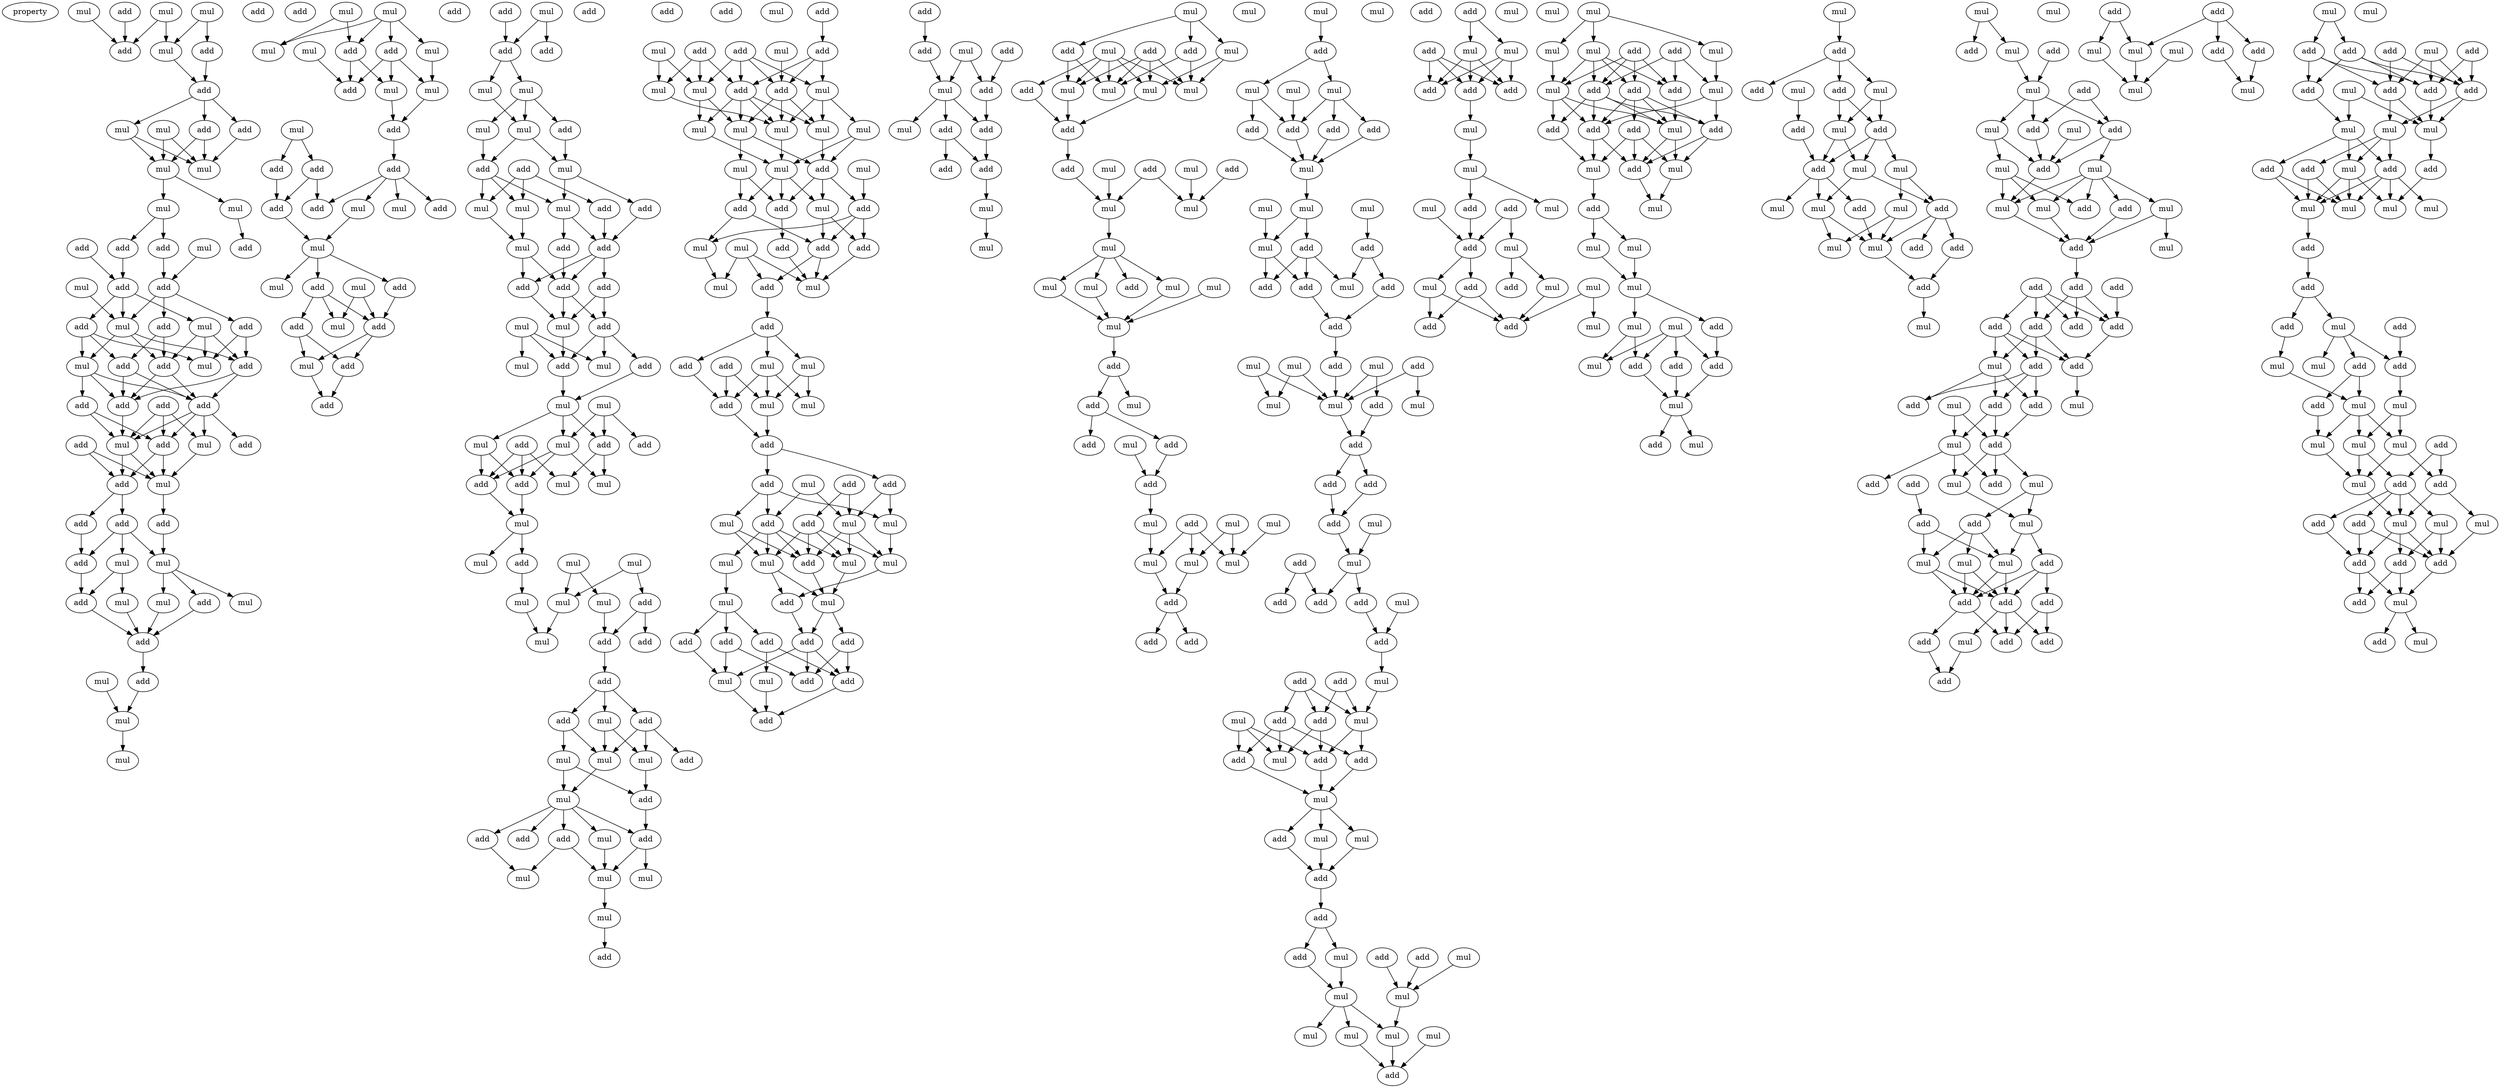 digraph {
    node [fontcolor=black]
    property [mul=2,lf=1.6]
    0 [ label = mul ];
    1 [ label = mul ];
    2 [ label = mul ];
    3 [ label = add ];
    4 [ label = add ];
    5 [ label = mul ];
    6 [ label = add ];
    7 [ label = add ];
    8 [ label = add ];
    9 [ label = add ];
    10 [ label = mul ];
    11 [ label = mul ];
    12 [ label = add ];
    13 [ label = add ];
    14 [ label = mul ];
    15 [ label = mul ];
    16 [ label = mul ];
    17 [ label = mul ];
    18 [ label = mul ];
    19 [ label = add ];
    20 [ label = add ];
    21 [ label = add ];
    22 [ label = add ];
    23 [ label = mul ];
    24 [ label = add ];
    25 [ label = add ];
    26 [ label = mul ];
    27 [ label = add ];
    28 [ label = add ];
    29 [ label = add ];
    30 [ label = mul ];
    31 [ label = mul ];
    32 [ label = add ];
    33 [ label = add ];
    34 [ label = add ];
    35 [ label = mul ];
    36 [ label = add ];
    37 [ label = add ];
    38 [ label = add ];
    39 [ label = add ];
    40 [ label = add ];
    41 [ label = mul ];
    42 [ label = add ];
    43 [ label = add ];
    44 [ label = mul ];
    45 [ label = add ];
    46 [ label = mul ];
    47 [ label = add ];
    48 [ label = add ];
    49 [ label = add ];
    50 [ label = mul ];
    51 [ label = mul ];
    52 [ label = add ];
    53 [ label = mul ];
    54 [ label = mul ];
    55 [ label = add ];
    56 [ label = mul ];
    57 [ label = add ];
    58 [ label = add ];
    59 [ label = mul ];
    60 [ label = add ];
    61 [ label = mul ];
    62 [ label = mul ];
    63 [ label = mul ];
    64 [ label = mul ];
    65 [ label = mul ];
    66 [ label = add ];
    67 [ label = add ];
    68 [ label = mul ];
    69 [ label = mul ];
    70 [ label = mul ];
    71 [ label = mul ];
    72 [ label = add ];
    73 [ label = add ];
    74 [ label = mul ];
    75 [ label = add ];
    76 [ label = add ];
    77 [ label = add ];
    78 [ label = add ];
    79 [ label = add ];
    80 [ label = mul ];
    81 [ label = mul ];
    82 [ label = add ];
    83 [ label = mul ];
    84 [ label = mul ];
    85 [ label = mul ];
    86 [ label = add ];
    87 [ label = add ];
    88 [ label = add ];
    89 [ label = mul ];
    90 [ label = add ];
    91 [ label = add ];
    92 [ label = mul ];
    93 [ label = add ];
    94 [ label = add ];
    95 [ label = add ];
    96 [ label = mul ];
    97 [ label = add ];
    98 [ label = add ];
    99 [ label = add ];
    100 [ label = mul ];
    101 [ label = mul ];
    102 [ label = add ];
    103 [ label = mul ];
    104 [ label = add ];
    105 [ label = mul ];
    106 [ label = mul ];
    107 [ label = add ];
    108 [ label = add ];
    109 [ label = add ];
    110 [ label = mul ];
    111 [ label = add ];
    112 [ label = mul ];
    113 [ label = mul ];
    114 [ label = add ];
    115 [ label = mul ];
    116 [ label = add ];
    117 [ label = add ];
    118 [ label = add ];
    119 [ label = add ];
    120 [ label = add ];
    121 [ label = mul ];
    122 [ label = mul ];
    123 [ label = mul ];
    124 [ label = mul ];
    125 [ label = add ];
    126 [ label = add ];
    127 [ label = mul ];
    128 [ label = mul ];
    129 [ label = add ];
    130 [ label = add ];
    131 [ label = add ];
    132 [ label = mul ];
    133 [ label = mul ];
    134 [ label = mul ];
    135 [ label = mul ];
    136 [ label = add ];
    137 [ label = add ];
    138 [ label = mul ];
    139 [ label = mul ];
    140 [ label = mul ];
    141 [ label = add ];
    142 [ label = mul ];
    143 [ label = mul ];
    144 [ label = mul ];
    145 [ label = mul ];
    146 [ label = add ];
    147 [ label = mul ];
    148 [ label = add ];
    149 [ label = add ];
    150 [ label = add ];
    151 [ label = add ];
    152 [ label = add ];
    153 [ label = mul ];
    154 [ label = mul ];
    155 [ label = add ];
    156 [ label = mul ];
    157 [ label = mul ];
    158 [ label = mul ];
    159 [ label = add ];
    160 [ label = add ];
    161 [ label = mul ];
    162 [ label = add ];
    163 [ label = add ];
    164 [ label = add ];
    165 [ label = mul ];
    166 [ label = mul ];
    167 [ label = mul ];
    168 [ label = mul ];
    169 [ label = add ];
    170 [ label = add ];
    171 [ label = mul ];
    172 [ label = add ];
    173 [ label = mul ];
    174 [ label = add ];
    175 [ label = add ];
    176 [ label = add ];
    177 [ label = mul ];
    178 [ label = add ];
    179 [ label = add ];
    180 [ label = mul ];
    181 [ label = mul ];
    182 [ label = mul ];
    183 [ label = mul ];
    184 [ label = mul ];
    185 [ label = mul ];
    186 [ label = mul ];
    187 [ label = mul ];
    188 [ label = mul ];
    189 [ label = add ];
    190 [ label = mul ];
    191 [ label = mul ];
    192 [ label = add ];
    193 [ label = mul ];
    194 [ label = add ];
    195 [ label = add ];
    196 [ label = mul ];
    197 [ label = add ];
    198 [ label = add ];
    199 [ label = add ];
    200 [ label = mul ];
    201 [ label = add ];
    202 [ label = mul ];
    203 [ label = mul ];
    204 [ label = add ];
    205 [ label = mul ];
    206 [ label = mul ];
    207 [ label = add ];
    208 [ label = add ];
    209 [ label = add ];
    210 [ label = mul ];
    211 [ label = mul ];
    212 [ label = add ];
    213 [ label = mul ];
    214 [ label = add ];
    215 [ label = add ];
    216 [ label = add ];
    217 [ label = mul ];
    218 [ label = mul ];
    219 [ label = mul ];
    220 [ label = add ];
    221 [ label = add ];
    222 [ label = mul ];
    223 [ label = add ];
    224 [ label = mul ];
    225 [ label = mul ];
    226 [ label = mul ];
    227 [ label = mul ];
    228 [ label = add ];
    229 [ label = mul ];
    230 [ label = add ];
    231 [ label = add ];
    232 [ label = add ];
    233 [ label = add ];
    234 [ label = add ];
    235 [ label = mul ];
    236 [ label = add ];
    237 [ label = mul ];
    238 [ label = add ];
    239 [ label = add ];
    240 [ label = add ];
    241 [ label = mul ];
    242 [ label = add ];
    243 [ label = add ];
    244 [ label = mul ];
    245 [ label = add ];
    246 [ label = add ];
    247 [ label = mul ];
    248 [ label = add ];
    249 [ label = add ];
    250 [ label = add ];
    251 [ label = mul ];
    252 [ label = mul ];
    253 [ label = mul ];
    254 [ label = mul ];
    255 [ label = add ];
    256 [ label = add ];
    257 [ label = mul ];
    258 [ label = add ];
    259 [ label = mul ];
    260 [ label = mul ];
    261 [ label = mul ];
    262 [ label = mul ];
    263 [ label = add ];
    264 [ label = add ];
    265 [ label = add ];
    266 [ label = mul ];
    267 [ label = add ];
    268 [ label = add ];
    269 [ label = mul ];
    270 [ label = mul ];
    271 [ label = mul ];
    272 [ label = mul ];
    273 [ label = add ];
    274 [ label = mul ];
    275 [ label = mul ];
    276 [ label = mul ];
    277 [ label = mul ];
    278 [ label = mul ];
    279 [ label = add ];
    280 [ label = add ];
    281 [ label = mul ];
    282 [ label = mul ];
    283 [ label = add ];
    284 [ label = mul ];
    285 [ label = add ];
    286 [ label = add ];
    287 [ label = mul ];
    288 [ label = mul ];
    289 [ label = add ];
    290 [ label = mul ];
    291 [ label = mul ];
    292 [ label = mul ];
    293 [ label = mul ];
    294 [ label = add ];
    295 [ label = add ];
    296 [ label = add ];
    297 [ label = mul ];
    298 [ label = add ];
    299 [ label = mul ];
    300 [ label = mul ];
    301 [ label = mul ];
    302 [ label = add ];
    303 [ label = add ];
    304 [ label = add ];
    305 [ label = add ];
    306 [ label = mul ];
    307 [ label = mul ];
    308 [ label = mul ];
    309 [ label = mul ];
    310 [ label = mul ];
    311 [ label = add ];
    312 [ label = mul ];
    313 [ label = add ];
    314 [ label = add ];
    315 [ label = add ];
    316 [ label = mul ];
    317 [ label = add ];
    318 [ label = add ];
    319 [ label = mul ];
    320 [ label = add ];
    321 [ label = add ];
    322 [ label = mul ];
    323 [ label = mul ];
    324 [ label = mul ];
    325 [ label = mul ];
    326 [ label = mul ];
    327 [ label = add ];
    328 [ label = add ];
    329 [ label = add ];
    330 [ label = add ];
    331 [ label = add ];
    332 [ label = mul ];
    333 [ label = mul ];
    334 [ label = add ];
    335 [ label = add ];
    336 [ label = add ];
    337 [ label = add ];
    338 [ label = mul ];
    339 [ label = add ];
    340 [ label = add ];
    341 [ label = mul ];
    342 [ label = add ];
    343 [ label = mul ];
    344 [ label = add ];
    345 [ label = mul ];
    346 [ label = add ];
    347 [ label = add ];
    348 [ label = add ];
    349 [ label = mul ];
    350 [ label = add ];
    351 [ label = mul ];
    352 [ label = add ];
    353 [ label = add ];
    354 [ label = mul ];
    355 [ label = mul ];
    356 [ label = add ];
    357 [ label = add ];
    358 [ label = mul ];
    359 [ label = add ];
    360 [ label = mul ];
    361 [ label = add ];
    362 [ label = add ];
    363 [ label = mul ];
    364 [ label = mul ];
    365 [ label = mul ];
    366 [ label = mul ];
    367 [ label = mul ];
    368 [ label = mul ];
    369 [ label = add ];
    370 [ label = add ];
    371 [ label = add ];
    372 [ label = mul ];
    373 [ label = mul ];
    374 [ label = add ];
    375 [ label = add ];
    376 [ label = mul ];
    377 [ label = add ];
    378 [ label = mul ];
    379 [ label = mul ];
    380 [ label = mul ];
    381 [ label = add ];
    382 [ label = mul ];
    383 [ label = mul ];
    384 [ label = add ];
    385 [ label = add ];
    386 [ label = mul ];
    387 [ label = mul ];
    388 [ label = add ];
    389 [ label = mul ];
    390 [ label = mul ];
    391 [ label = add ];
    392 [ label = add ];
    393 [ label = mul ];
    394 [ label = add ];
    395 [ label = mul ];
    396 [ label = mul ];
    397 [ label = mul ];
    398 [ label = add ];
    399 [ label = add ];
    400 [ label = mul ];
    401 [ label = mul ];
    402 [ label = mul ];
    403 [ label = add ];
    404 [ label = add ];
    405 [ label = add ];
    406 [ label = add ];
    407 [ label = add ];
    408 [ label = add ];
    409 [ label = add ];
    410 [ label = mul ];
    411 [ label = add ];
    412 [ label = mul ];
    413 [ label = mul ];
    414 [ label = mul ];
    415 [ label = add ];
    416 [ label = mul ];
    417 [ label = mul ];
    418 [ label = mul ];
    419 [ label = mul ];
    420 [ label = mul ];
    421 [ label = add ];
    422 [ label = mul ];
    423 [ label = add ];
    424 [ label = add ];
    425 [ label = add ];
    426 [ label = mul ];
    427 [ label = add ];
    428 [ label = mul ];
    429 [ label = mul ];
    430 [ label = add ];
    431 [ label = add ];
    432 [ label = mul ];
    433 [ label = mul ];
    434 [ label = add ];
    435 [ label = mul ];
    436 [ label = add ];
    437 [ label = add ];
    438 [ label = mul ];
    439 [ label = mul ];
    440 [ label = add ];
    441 [ label = mul ];
    442 [ label = add ];
    443 [ label = add ];
    444 [ label = mul ];
    445 [ label = mul ];
    446 [ label = add ];
    447 [ label = add ];
    448 [ label = mul ];
    449 [ label = mul ];
    450 [ label = add ];
    451 [ label = mul ];
    452 [ label = mul ];
    453 [ label = mul ];
    454 [ label = add ];
    455 [ label = add ];
    456 [ label = add ];
    457 [ label = mul ];
    458 [ label = mul ];
    459 [ label = add ];
    460 [ label = mul ];
    461 [ label = add ];
    462 [ label = mul ];
    463 [ label = mul ];
    464 [ label = add ];
    465 [ label = mul ];
    466 [ label = add ];
    467 [ label = add ];
    468 [ label = mul ];
    469 [ label = mul ];
    470 [ label = add ];
    471 [ label = mul ];
    472 [ label = add ];
    473 [ label = add ];
    474 [ label = add ];
    475 [ label = add ];
    476 [ label = add ];
    477 [ label = add ];
    478 [ label = add ];
    479 [ label = mul ];
    480 [ label = mul ];
    481 [ label = add ];
    482 [ label = add ];
    483 [ label = mul ];
    484 [ label = add ];
    485 [ label = add ];
    486 [ label = add ];
    487 [ label = mul ];
    488 [ label = add ];
    489 [ label = mul ];
    490 [ label = mul ];
    491 [ label = add ];
    492 [ label = add ];
    493 [ label = add ];
    494 [ label = mul ];
    495 [ label = mul ];
    496 [ label = add ];
    497 [ label = add ];
    498 [ label = mul ];
    499 [ label = add ];
    500 [ label = mul ];
    501 [ label = mul ];
    502 [ label = add ];
    503 [ label = add ];
    504 [ label = add ];
    505 [ label = add ];
    506 [ label = add ];
    507 [ label = mul ];
    508 [ label = add ];
    509 [ label = add ];
    510 [ label = add ];
    511 [ label = add ];
    512 [ label = add ];
    513 [ label = mul ];
    514 [ label = mul ];
    515 [ label = add ];
    516 [ label = mul ];
    517 [ label = mul ];
    518 [ label = mul ];
    519 [ label = mul ];
    520 [ label = add ];
    521 [ label = add ];
    522 [ label = add ];
    523 [ label = mul ];
    524 [ label = add ];
    525 [ label = add ];
    526 [ label = add ];
    527 [ label = mul ];
    528 [ label = add ];
    529 [ label = add ];
    530 [ label = mul ];
    531 [ label = mul ];
    532 [ label = mul ];
    533 [ label = add ];
    534 [ label = mul ];
    535 [ label = add ];
    536 [ label = add ];
    537 [ label = add ];
    538 [ label = mul ];
    539 [ label = mul ];
    540 [ label = mul ];
    541 [ label = mul ];
    542 [ label = add ];
    543 [ label = add ];
    544 [ label = add ];
    545 [ label = add ];
    546 [ label = mul ];
    547 [ label = add ];
    548 [ label = mul ];
    549 [ label = add ];
    550 [ label = mul ];
    551 [ label = mul ];
    552 [ label = add ];
    553 [ label = mul ];
    554 [ label = mul ];
    555 [ label = mul ];
    556 [ label = mul ];
    557 [ label = add ];
    558 [ label = mul ];
    559 [ label = add ];
    560 [ label = add ];
    561 [ label = add ];
    562 [ label = mul ];
    563 [ label = add ];
    564 [ label = mul ];
    565 [ label = mul ];
    566 [ label = add ];
    567 [ label = add ];
    568 [ label = add ];
    569 [ label = add ];
    570 [ label = mul ];
    571 [ label = mul ];
    572 [ label = add ];
    573 [ label = mul ];
    0 -> 4 [ name = 0 ];
    0 -> 5 [ name = 1 ];
    1 -> 5 [ name = 2 ];
    1 -> 6 [ name = 3 ];
    2 -> 4 [ name = 4 ];
    3 -> 4 [ name = 5 ];
    5 -> 8 [ name = 6 ];
    6 -> 8 [ name = 7 ];
    8 -> 9 [ name = 8 ];
    8 -> 10 [ name = 9 ];
    8 -> 12 [ name = 10 ];
    9 -> 15 [ name = 11 ];
    10 -> 14 [ name = 12 ];
    10 -> 15 [ name = 13 ];
    11 -> 14 [ name = 14 ];
    11 -> 15 [ name = 15 ];
    12 -> 14 [ name = 16 ];
    12 -> 15 [ name = 17 ];
    14 -> 16 [ name = 18 ];
    14 -> 17 [ name = 19 ];
    16 -> 19 [ name = 20 ];
    16 -> 20 [ name = 21 ];
    17 -> 21 [ name = 22 ];
    18 -> 24 [ name = 23 ];
    19 -> 25 [ name = 24 ];
    20 -> 24 [ name = 25 ];
    22 -> 25 [ name = 26 ];
    23 -> 26 [ name = 27 ];
    24 -> 26 [ name = 28 ];
    24 -> 27 [ name = 29 ];
    24 -> 28 [ name = 30 ];
    25 -> 26 [ name = 31 ];
    25 -> 29 [ name = 32 ];
    25 -> 30 [ name = 33 ];
    26 -> 32 [ name = 34 ];
    26 -> 33 [ name = 35 ];
    26 -> 35 [ name = 36 ];
    27 -> 31 [ name = 37 ];
    27 -> 33 [ name = 38 ];
    28 -> 32 [ name = 39 ];
    28 -> 34 [ name = 40 ];
    29 -> 31 [ name = 41 ];
    29 -> 34 [ name = 42 ];
    29 -> 35 [ name = 43 ];
    30 -> 31 [ name = 44 ];
    30 -> 32 [ name = 45 ];
    30 -> 33 [ name = 46 ];
    32 -> 36 [ name = 47 ];
    32 -> 37 [ name = 48 ];
    33 -> 36 [ name = 49 ];
    33 -> 37 [ name = 50 ];
    34 -> 36 [ name = 51 ];
    34 -> 37 [ name = 52 ];
    35 -> 36 [ name = 53 ];
    35 -> 37 [ name = 54 ];
    35 -> 38 [ name = 55 ];
    36 -> 41 [ name = 56 ];
    37 -> 40 [ name = 57 ];
    37 -> 41 [ name = 58 ];
    37 -> 42 [ name = 59 ];
    37 -> 44 [ name = 60 ];
    38 -> 41 [ name = 61 ];
    38 -> 42 [ name = 62 ];
    39 -> 41 [ name = 63 ];
    39 -> 42 [ name = 64 ];
    39 -> 44 [ name = 65 ];
    41 -> 45 [ name = 66 ];
    41 -> 46 [ name = 67 ];
    42 -> 45 [ name = 68 ];
    42 -> 46 [ name = 69 ];
    43 -> 45 [ name = 70 ];
    43 -> 46 [ name = 71 ];
    44 -> 46 [ name = 72 ];
    45 -> 47 [ name = 73 ];
    45 -> 49 [ name = 74 ];
    46 -> 48 [ name = 75 ];
    47 -> 50 [ name = 76 ];
    47 -> 51 [ name = 77 ];
    47 -> 52 [ name = 78 ];
    48 -> 50 [ name = 79 ];
    49 -> 52 [ name = 80 ];
    50 -> 53 [ name = 81 ];
    50 -> 56 [ name = 82 ];
    50 -> 57 [ name = 83 ];
    51 -> 54 [ name = 84 ];
    51 -> 55 [ name = 85 ];
    52 -> 55 [ name = 86 ];
    54 -> 58 [ name = 87 ];
    55 -> 58 [ name = 88 ];
    56 -> 58 [ name = 89 ];
    57 -> 58 [ name = 90 ];
    58 -> 60 [ name = 91 ];
    59 -> 61 [ name = 92 ];
    60 -> 61 [ name = 93 ];
    61 -> 62 [ name = 94 ];
    63 -> 65 [ name = 95 ];
    63 -> 66 [ name = 96 ];
    63 -> 67 [ name = 97 ];
    63 -> 68 [ name = 98 ];
    64 -> 65 [ name = 99 ];
    64 -> 66 [ name = 100 ];
    66 -> 70 [ name = 101 ];
    66 -> 72 [ name = 102 ];
    67 -> 70 [ name = 103 ];
    67 -> 71 [ name = 104 ];
    67 -> 72 [ name = 105 ];
    68 -> 71 [ name = 106 ];
    69 -> 72 [ name = 107 ];
    70 -> 73 [ name = 108 ];
    71 -> 73 [ name = 109 ];
    73 -> 77 [ name = 110 ];
    74 -> 75 [ name = 111 ];
    74 -> 76 [ name = 112 ];
    75 -> 78 [ name = 113 ];
    75 -> 79 [ name = 114 ];
    76 -> 78 [ name = 115 ];
    77 -> 79 [ name = 116 ];
    77 -> 80 [ name = 117 ];
    77 -> 81 [ name = 118 ];
    77 -> 82 [ name = 119 ];
    78 -> 83 [ name = 120 ];
    81 -> 83 [ name = 121 ];
    83 -> 84 [ name = 122 ];
    83 -> 86 [ name = 123 ];
    83 -> 88 [ name = 124 ];
    85 -> 89 [ name = 125 ];
    85 -> 90 [ name = 126 ];
    86 -> 90 [ name = 127 ];
    88 -> 89 [ name = 128 ];
    88 -> 90 [ name = 129 ];
    88 -> 91 [ name = 130 ];
    90 -> 92 [ name = 131 ];
    90 -> 93 [ name = 132 ];
    91 -> 92 [ name = 133 ];
    91 -> 93 [ name = 134 ];
    92 -> 94 [ name = 135 ];
    93 -> 94 [ name = 136 ];
    95 -> 98 [ name = 137 ];
    96 -> 98 [ name = 138 ];
    96 -> 99 [ name = 139 ];
    98 -> 100 [ name = 140 ];
    98 -> 101 [ name = 141 ];
    100 -> 103 [ name = 142 ];
    100 -> 104 [ name = 143 ];
    100 -> 105 [ name = 144 ];
    101 -> 105 [ name = 145 ];
    103 -> 108 [ name = 146 ];
    104 -> 106 [ name = 147 ];
    105 -> 106 [ name = 148 ];
    105 -> 108 [ name = 149 ];
    106 -> 109 [ name = 150 ];
    106 -> 110 [ name = 151 ];
    107 -> 111 [ name = 152 ];
    107 -> 112 [ name = 153 ];
    107 -> 113 [ name = 154 ];
    108 -> 110 [ name = 155 ];
    108 -> 112 [ name = 156 ];
    108 -> 113 [ name = 157 ];
    109 -> 116 [ name = 158 ];
    110 -> 114 [ name = 159 ];
    110 -> 116 [ name = 160 ];
    111 -> 116 [ name = 161 ];
    112 -> 115 [ name = 162 ];
    113 -> 115 [ name = 163 ];
    114 -> 119 [ name = 164 ];
    115 -> 117 [ name = 165 ];
    115 -> 119 [ name = 166 ];
    116 -> 117 [ name = 167 ];
    116 -> 118 [ name = 168 ];
    116 -> 119 [ name = 169 ];
    117 -> 122 [ name = 170 ];
    118 -> 120 [ name = 171 ];
    118 -> 122 [ name = 172 ];
    119 -> 120 [ name = 173 ];
    119 -> 122 [ name = 174 ];
    120 -> 124 [ name = 175 ];
    120 -> 125 [ name = 176 ];
    120 -> 126 [ name = 177 ];
    121 -> 123 [ name = 178 ];
    121 -> 124 [ name = 179 ];
    121 -> 126 [ name = 180 ];
    122 -> 126 [ name = 181 ];
    125 -> 128 [ name = 182 ];
    126 -> 128 [ name = 183 ];
    127 -> 129 [ name = 184 ];
    127 -> 131 [ name = 185 ];
    127 -> 133 [ name = 186 ];
    128 -> 129 [ name = 187 ];
    128 -> 132 [ name = 188 ];
    128 -> 133 [ name = 189 ];
    129 -> 134 [ name = 190 ];
    129 -> 135 [ name = 191 ];
    130 -> 135 [ name = 192 ];
    130 -> 136 [ name = 193 ];
    130 -> 137 [ name = 194 ];
    132 -> 136 [ name = 195 ];
    132 -> 137 [ name = 196 ];
    133 -> 134 [ name = 197 ];
    133 -> 136 [ name = 198 ];
    133 -> 137 [ name = 199 ];
    136 -> 138 [ name = 200 ];
    137 -> 138 [ name = 201 ];
    138 -> 139 [ name = 202 ];
    138 -> 141 [ name = 203 ];
    140 -> 144 [ name = 204 ];
    140 -> 145 [ name = 205 ];
    141 -> 143 [ name = 206 ];
    142 -> 145 [ name = 207 ];
    142 -> 146 [ name = 208 ];
    143 -> 147 [ name = 209 ];
    144 -> 148 [ name = 210 ];
    145 -> 147 [ name = 211 ];
    146 -> 148 [ name = 212 ];
    146 -> 149 [ name = 213 ];
    148 -> 150 [ name = 214 ];
    150 -> 151 [ name = 215 ];
    150 -> 152 [ name = 216 ];
    150 -> 153 [ name = 217 ];
    151 -> 154 [ name = 218 ];
    151 -> 157 [ name = 219 ];
    152 -> 154 [ name = 220 ];
    152 -> 155 [ name = 221 ];
    152 -> 156 [ name = 222 ];
    153 -> 154 [ name = 223 ];
    153 -> 156 [ name = 224 ];
    154 -> 158 [ name = 225 ];
    156 -> 159 [ name = 226 ];
    157 -> 158 [ name = 227 ];
    157 -> 159 [ name = 228 ];
    158 -> 160 [ name = 229 ];
    158 -> 161 [ name = 230 ];
    158 -> 162 [ name = 231 ];
    158 -> 163 [ name = 232 ];
    158 -> 164 [ name = 233 ];
    159 -> 164 [ name = 234 ];
    160 -> 165 [ name = 235 ];
    160 -> 166 [ name = 236 ];
    161 -> 165 [ name = 237 ];
    162 -> 166 [ name = 238 ];
    164 -> 165 [ name = 239 ];
    164 -> 167 [ name = 240 ];
    165 -> 168 [ name = 241 ];
    168 -> 169 [ name = 242 ];
    172 -> 176 [ name = 243 ];
    173 -> 180 [ name = 244 ];
    173 -> 182 [ name = 245 ];
    174 -> 178 [ name = 246 ];
    174 -> 180 [ name = 247 ];
    174 -> 182 [ name = 248 ];
    175 -> 178 [ name = 249 ];
    175 -> 179 [ name = 250 ];
    175 -> 180 [ name = 251 ];
    175 -> 181 [ name = 252 ];
    176 -> 178 [ name = 253 ];
    176 -> 179 [ name = 254 ];
    176 -> 181 [ name = 255 ];
    177 -> 179 [ name = 256 ];
    178 -> 183 [ name = 257 ];
    178 -> 184 [ name = 258 ];
    178 -> 185 [ name = 259 ];
    178 -> 187 [ name = 260 ];
    179 -> 183 [ name = 261 ];
    179 -> 184 [ name = 262 ];
    179 -> 187 [ name = 263 ];
    180 -> 183 [ name = 264 ];
    180 -> 185 [ name = 265 ];
    181 -> 184 [ name = 266 ];
    181 -> 186 [ name = 267 ];
    181 -> 187 [ name = 268 ];
    182 -> 184 [ name = 269 ];
    183 -> 189 [ name = 270 ];
    183 -> 191 [ name = 271 ];
    184 -> 188 [ name = 272 ];
    185 -> 188 [ name = 273 ];
    186 -> 188 [ name = 274 ];
    186 -> 189 [ name = 275 ];
    187 -> 189 [ name = 276 ];
    188 -> 192 [ name = 277 ];
    188 -> 193 [ name = 278 ];
    188 -> 195 [ name = 279 ];
    189 -> 192 [ name = 280 ];
    189 -> 193 [ name = 281 ];
    189 -> 194 [ name = 282 ];
    190 -> 194 [ name = 283 ];
    191 -> 192 [ name = 284 ];
    191 -> 195 [ name = 285 ];
    192 -> 199 [ name = 286 ];
    193 -> 197 [ name = 287 ];
    193 -> 198 [ name = 288 ];
    194 -> 197 [ name = 289 ];
    194 -> 198 [ name = 290 ];
    194 -> 200 [ name = 291 ];
    195 -> 197 [ name = 292 ];
    195 -> 200 [ name = 293 ];
    196 -> 201 [ name = 294 ];
    196 -> 202 [ name = 295 ];
    196 -> 203 [ name = 296 ];
    197 -> 201 [ name = 297 ];
    197 -> 202 [ name = 298 ];
    198 -> 202 [ name = 299 ];
    199 -> 202 [ name = 300 ];
    200 -> 203 [ name = 301 ];
    201 -> 204 [ name = 302 ];
    204 -> 205 [ name = 303 ];
    204 -> 206 [ name = 304 ];
    204 -> 207 [ name = 305 ];
    205 -> 209 [ name = 306 ];
    205 -> 210 [ name = 307 ];
    205 -> 211 [ name = 308 ];
    206 -> 210 [ name = 309 ];
    206 -> 211 [ name = 310 ];
    207 -> 209 [ name = 311 ];
    208 -> 209 [ name = 312 ];
    208 -> 210 [ name = 313 ];
    209 -> 212 [ name = 314 ];
    210 -> 212 [ name = 315 ];
    212 -> 215 [ name = 316 ];
    212 -> 216 [ name = 317 ];
    213 -> 217 [ name = 318 ];
    213 -> 220 [ name = 319 ];
    214 -> 217 [ name = 320 ];
    214 -> 221 [ name = 321 ];
    215 -> 218 [ name = 322 ];
    215 -> 219 [ name = 323 ];
    215 -> 220 [ name = 324 ];
    216 -> 217 [ name = 325 ];
    216 -> 218 [ name = 326 ];
    217 -> 223 [ name = 327 ];
    217 -> 225 [ name = 328 ];
    217 -> 226 [ name = 329 ];
    218 -> 225 [ name = 330 ];
    219 -> 223 [ name = 331 ];
    219 -> 224 [ name = 332 ];
    220 -> 222 [ name = 333 ];
    220 -> 223 [ name = 334 ];
    220 -> 224 [ name = 335 ];
    220 -> 226 [ name = 336 ];
    221 -> 223 [ name = 337 ];
    221 -> 224 [ name = 338 ];
    221 -> 225 [ name = 339 ];
    221 -> 226 [ name = 340 ];
    222 -> 227 [ name = 341 ];
    223 -> 229 [ name = 342 ];
    224 -> 228 [ name = 343 ];
    224 -> 229 [ name = 344 ];
    225 -> 228 [ name = 345 ];
    226 -> 229 [ name = 346 ];
    227 -> 230 [ name = 347 ];
    227 -> 231 [ name = 348 ];
    227 -> 233 [ name = 349 ];
    228 -> 232 [ name = 350 ];
    229 -> 232 [ name = 351 ];
    229 -> 234 [ name = 352 ];
    230 -> 235 [ name = 353 ];
    230 -> 236 [ name = 354 ];
    231 -> 237 [ name = 355 ];
    231 -> 238 [ name = 356 ];
    232 -> 236 [ name = 357 ];
    232 -> 237 [ name = 358 ];
    232 -> 238 [ name = 359 ];
    233 -> 237 [ name = 360 ];
    234 -> 236 [ name = 361 ];
    234 -> 238 [ name = 362 ];
    235 -> 239 [ name = 363 ];
    236 -> 239 [ name = 364 ];
    237 -> 239 [ name = 365 ];
    240 -> 242 [ name = 366 ];
    241 -> 244 [ name = 367 ];
    241 -> 245 [ name = 368 ];
    242 -> 244 [ name = 369 ];
    243 -> 245 [ name = 370 ];
    244 -> 246 [ name = 371 ];
    244 -> 247 [ name = 372 ];
    244 -> 248 [ name = 373 ];
    245 -> 246 [ name = 374 ];
    246 -> 250 [ name = 375 ];
    248 -> 249 [ name = 376 ];
    248 -> 250 [ name = 377 ];
    250 -> 251 [ name = 378 ];
    251 -> 252 [ name = 379 ];
    253 -> 254 [ name = 380 ];
    253 -> 256 [ name = 381 ];
    253 -> 258 [ name = 382 ];
    254 -> 259 [ name = 383 ];
    254 -> 262 [ name = 384 ];
    255 -> 259 [ name = 385 ];
    255 -> 260 [ name = 386 ];
    255 -> 261 [ name = 387 ];
    255 -> 262 [ name = 388 ];
    256 -> 261 [ name = 389 ];
    256 -> 262 [ name = 390 ];
    257 -> 259 [ name = 391 ];
    257 -> 260 [ name = 392 ];
    257 -> 261 [ name = 393 ];
    257 -> 262 [ name = 394 ];
    257 -> 263 [ name = 395 ];
    258 -> 260 [ name = 396 ];
    258 -> 261 [ name = 397 ];
    259 -> 264 [ name = 398 ];
    260 -> 264 [ name = 399 ];
    263 -> 264 [ name = 400 ];
    264 -> 268 [ name = 401 ];
    265 -> 270 [ name = 402 ];
    265 -> 271 [ name = 403 ];
    266 -> 271 [ name = 404 ];
    267 -> 270 [ name = 405 ];
    268 -> 271 [ name = 406 ];
    269 -> 270 [ name = 407 ];
    271 -> 272 [ name = 408 ];
    272 -> 273 [ name = 409 ];
    272 -> 274 [ name = 410 ];
    272 -> 276 [ name = 411 ];
    272 -> 277 [ name = 412 ];
    274 -> 278 [ name = 413 ];
    275 -> 278 [ name = 414 ];
    276 -> 278 [ name = 415 ];
    277 -> 278 [ name = 416 ];
    278 -> 279 [ name = 417 ];
    279 -> 280 [ name = 418 ];
    279 -> 281 [ name = 419 ];
    280 -> 283 [ name = 420 ];
    280 -> 285 [ name = 421 ];
    284 -> 286 [ name = 422 ];
    285 -> 286 [ name = 423 ];
    286 -> 290 [ name = 424 ];
    287 -> 291 [ name = 425 ];
    287 -> 293 [ name = 426 ];
    288 -> 293 [ name = 427 ];
    289 -> 291 [ name = 428 ];
    289 -> 292 [ name = 429 ];
    289 -> 293 [ name = 430 ];
    290 -> 292 [ name = 431 ];
    291 -> 294 [ name = 432 ];
    292 -> 294 [ name = 433 ];
    294 -> 295 [ name = 434 ];
    294 -> 296 [ name = 435 ];
    297 -> 298 [ name = 436 ];
    298 -> 300 [ name = 437 ];
    298 -> 301 [ name = 438 ];
    299 -> 303 [ name = 439 ];
    300 -> 302 [ name = 440 ];
    300 -> 303 [ name = 441 ];
    300 -> 304 [ name = 442 ];
    301 -> 303 [ name = 443 ];
    301 -> 305 [ name = 444 ];
    302 -> 306 [ name = 445 ];
    303 -> 306 [ name = 446 ];
    304 -> 306 [ name = 447 ];
    305 -> 306 [ name = 448 ];
    306 -> 309 [ name = 449 ];
    308 -> 313 [ name = 450 ];
    309 -> 311 [ name = 451 ];
    309 -> 312 [ name = 452 ];
    310 -> 312 [ name = 453 ];
    311 -> 314 [ name = 454 ];
    311 -> 315 [ name = 455 ];
    311 -> 316 [ name = 456 ];
    312 -> 314 [ name = 457 ];
    312 -> 315 [ name = 458 ];
    313 -> 316 [ name = 459 ];
    313 -> 317 [ name = 460 ];
    315 -> 318 [ name = 461 ];
    317 -> 318 [ name = 462 ];
    318 -> 321 [ name = 463 ];
    319 -> 324 [ name = 464 ];
    319 -> 325 [ name = 465 ];
    320 -> 324 [ name = 466 ];
    320 -> 326 [ name = 467 ];
    321 -> 324 [ name = 468 ];
    322 -> 324 [ name = 469 ];
    322 -> 325 [ name = 470 ];
    323 -> 324 [ name = 471 ];
    323 -> 327 [ name = 472 ];
    324 -> 328 [ name = 473 ];
    327 -> 328 [ name = 474 ];
    328 -> 329 [ name = 475 ];
    328 -> 330 [ name = 476 ];
    329 -> 331 [ name = 477 ];
    330 -> 331 [ name = 478 ];
    331 -> 333 [ name = 479 ];
    332 -> 333 [ name = 480 ];
    333 -> 335 [ name = 481 ];
    333 -> 337 [ name = 482 ];
    334 -> 335 [ name = 483 ];
    334 -> 336 [ name = 484 ];
    337 -> 339 [ name = 485 ];
    338 -> 339 [ name = 486 ];
    339 -> 341 [ name = 487 ];
    340 -> 343 [ name = 488 ];
    340 -> 344 [ name = 489 ];
    340 -> 346 [ name = 490 ];
    341 -> 343 [ name = 491 ];
    342 -> 343 [ name = 492 ];
    342 -> 344 [ name = 493 ];
    343 -> 347 [ name = 494 ];
    343 -> 348 [ name = 495 ];
    344 -> 347 [ name = 496 ];
    344 -> 349 [ name = 497 ];
    345 -> 347 [ name = 498 ];
    345 -> 349 [ name = 499 ];
    345 -> 350 [ name = 500 ];
    346 -> 348 [ name = 501 ];
    346 -> 349 [ name = 502 ];
    346 -> 350 [ name = 503 ];
    347 -> 351 [ name = 504 ];
    348 -> 351 [ name = 505 ];
    350 -> 351 [ name = 506 ];
    351 -> 352 [ name = 507 ];
    351 -> 354 [ name = 508 ];
    351 -> 355 [ name = 509 ];
    352 -> 356 [ name = 510 ];
    354 -> 356 [ name = 511 ];
    355 -> 356 [ name = 512 ];
    356 -> 357 [ name = 513 ];
    357 -> 360 [ name = 514 ];
    357 -> 362 [ name = 515 ];
    358 -> 364 [ name = 516 ];
    359 -> 364 [ name = 517 ];
    360 -> 363 [ name = 518 ];
    361 -> 364 [ name = 519 ];
    362 -> 363 [ name = 520 ];
    363 -> 365 [ name = 521 ];
    363 -> 366 [ name = 522 ];
    363 -> 368 [ name = 523 ];
    364 -> 368 [ name = 524 ];
    366 -> 369 [ name = 525 ];
    367 -> 369 [ name = 526 ];
    368 -> 369 [ name = 527 ];
    370 -> 372 [ name = 528 ];
    370 -> 373 [ name = 529 ];
    371 -> 374 [ name = 530 ];
    371 -> 375 [ name = 531 ];
    371 -> 377 [ name = 532 ];
    372 -> 374 [ name = 533 ];
    372 -> 375 [ name = 534 ];
    372 -> 377 [ name = 535 ];
    373 -> 374 [ name = 536 ];
    373 -> 375 [ name = 537 ];
    373 -> 377 [ name = 538 ];
    375 -> 378 [ name = 539 ];
    378 -> 379 [ name = 540 ];
    379 -> 381 [ name = 541 ];
    379 -> 383 [ name = 542 ];
    380 -> 385 [ name = 543 ];
    381 -> 385 [ name = 544 ];
    384 -> 385 [ name = 545 ];
    384 -> 386 [ name = 546 ];
    385 -> 387 [ name = 547 ];
    385 -> 388 [ name = 548 ];
    386 -> 389 [ name = 549 ];
    386 -> 391 [ name = 550 ];
    387 -> 392 [ name = 551 ];
    387 -> 394 [ name = 552 ];
    388 -> 392 [ name = 553 ];
    388 -> 394 [ name = 554 ];
    389 -> 392 [ name = 555 ];
    390 -> 392 [ name = 556 ];
    390 -> 393 [ name = 557 ];
    395 -> 396 [ name = 558 ];
    395 -> 397 [ name = 559 ];
    395 -> 400 [ name = 560 ];
    396 -> 401 [ name = 561 ];
    397 -> 402 [ name = 562 ];
    398 -> 401 [ name = 563 ];
    398 -> 403 [ name = 564 ];
    398 -> 405 [ name = 565 ];
    399 -> 402 [ name = 566 ];
    399 -> 403 [ name = 567 ];
    399 -> 404 [ name = 568 ];
    399 -> 405 [ name = 569 ];
    400 -> 402 [ name = 570 ];
    400 -> 403 [ name = 571 ];
    400 -> 404 [ name = 572 ];
    400 -> 405 [ name = 573 ];
    401 -> 406 [ name = 574 ];
    401 -> 407 [ name = 575 ];
    402 -> 407 [ name = 576 ];
    402 -> 409 [ name = 577 ];
    402 -> 410 [ name = 578 ];
    403 -> 410 [ name = 579 ];
    404 -> 406 [ name = 580 ];
    404 -> 407 [ name = 581 ];
    404 -> 408 [ name = 582 ];
    404 -> 410 [ name = 583 ];
    405 -> 406 [ name = 584 ];
    405 -> 407 [ name = 585 ];
    405 -> 409 [ name = 586 ];
    405 -> 410 [ name = 587 ];
    406 -> 411 [ name = 588 ];
    406 -> 413 [ name = 589 ];
    407 -> 411 [ name = 590 ];
    407 -> 412 [ name = 591 ];
    408 -> 411 [ name = 592 ];
    408 -> 412 [ name = 593 ];
    408 -> 413 [ name = 594 ];
    409 -> 412 [ name = 595 ];
    410 -> 411 [ name = 596 ];
    410 -> 413 [ name = 597 ];
    411 -> 414 [ name = 598 ];
    412 -> 415 [ name = 599 ];
    413 -> 414 [ name = 600 ];
    415 -> 416 [ name = 601 ];
    415 -> 417 [ name = 602 ];
    416 -> 418 [ name = 603 ];
    417 -> 418 [ name = 604 ];
    418 -> 420 [ name = 605 ];
    418 -> 421 [ name = 606 ];
    419 -> 422 [ name = 607 ];
    419 -> 423 [ name = 608 ];
    419 -> 424 [ name = 609 ];
    419 -> 425 [ name = 610 ];
    420 -> 422 [ name = 611 ];
    420 -> 423 [ name = 612 ];
    421 -> 425 [ name = 613 ];
    423 -> 426 [ name = 614 ];
    424 -> 426 [ name = 615 ];
    425 -> 426 [ name = 616 ];
    426 -> 427 [ name = 617 ];
    426 -> 428 [ name = 618 ];
    429 -> 430 [ name = 619 ];
    430 -> 431 [ name = 620 ];
    430 -> 433 [ name = 621 ];
    430 -> 434 [ name = 622 ];
    432 -> 436 [ name = 623 ];
    433 -> 435 [ name = 624 ];
    433 -> 437 [ name = 625 ];
    434 -> 435 [ name = 626 ];
    434 -> 437 [ name = 627 ];
    435 -> 439 [ name = 628 ];
    435 -> 440 [ name = 629 ];
    436 -> 440 [ name = 630 ];
    437 -> 438 [ name = 631 ];
    437 -> 439 [ name = 632 ];
    437 -> 440 [ name = 633 ];
    438 -> 442 [ name = 634 ];
    438 -> 444 [ name = 635 ];
    439 -> 442 [ name = 636 ];
    439 -> 445 [ name = 637 ];
    440 -> 441 [ name = 638 ];
    440 -> 443 [ name = 639 ];
    440 -> 445 [ name = 640 ];
    442 -> 446 [ name = 641 ];
    442 -> 447 [ name = 642 ];
    442 -> 448 [ name = 643 ];
    443 -> 448 [ name = 644 ];
    444 -> 448 [ name = 645 ];
    444 -> 449 [ name = 646 ];
    445 -> 448 [ name = 647 ];
    445 -> 449 [ name = 648 ];
    447 -> 450 [ name = 649 ];
    448 -> 450 [ name = 650 ];
    450 -> 451 [ name = 651 ];
    452 -> 453 [ name = 652 ];
    452 -> 455 [ name = 653 ];
    453 -> 457 [ name = 654 ];
    454 -> 457 [ name = 655 ];
    456 -> 459 [ name = 656 ];
    456 -> 461 [ name = 657 ];
    457 -> 459 [ name = 658 ];
    457 -> 460 [ name = 659 ];
    457 -> 461 [ name = 660 ];
    458 -> 464 [ name = 661 ];
    459 -> 464 [ name = 662 ];
    460 -> 463 [ name = 663 ];
    460 -> 464 [ name = 664 ];
    461 -> 462 [ name = 665 ];
    461 -> 464 [ name = 666 ];
    462 -> 465 [ name = 667 ];
    462 -> 466 [ name = 668 ];
    462 -> 467 [ name = 669 ];
    462 -> 468 [ name = 670 ];
    462 -> 469 [ name = 671 ];
    463 -> 465 [ name = 672 ];
    463 -> 466 [ name = 673 ];
    463 -> 468 [ name = 674 ];
    464 -> 465 [ name = 675 ];
    465 -> 470 [ name = 676 ];
    467 -> 470 [ name = 677 ];
    468 -> 470 [ name = 678 ];
    469 -> 470 [ name = 679 ];
    469 -> 471 [ name = 680 ];
    470 -> 472 [ name = 681 ];
    472 -> 475 [ name = 682 ];
    472 -> 476 [ name = 683 ];
    472 -> 477 [ name = 684 ];
    473 -> 475 [ name = 685 ];
    473 -> 476 [ name = 686 ];
    473 -> 477 [ name = 687 ];
    473 -> 478 [ name = 688 ];
    474 -> 477 [ name = 689 ];
    475 -> 480 [ name = 690 ];
    475 -> 481 [ name = 691 ];
    475 -> 482 [ name = 692 ];
    477 -> 482 [ name = 693 ];
    478 -> 480 [ name = 694 ];
    478 -> 481 [ name = 695 ];
    478 -> 482 [ name = 696 ];
    480 -> 484 [ name = 697 ];
    480 -> 485 [ name = 698 ];
    480 -> 486 [ name = 699 ];
    481 -> 484 [ name = 700 ];
    481 -> 485 [ name = 701 ];
    481 -> 486 [ name = 702 ];
    482 -> 487 [ name = 703 ];
    483 -> 488 [ name = 704 ];
    483 -> 489 [ name = 705 ];
    484 -> 488 [ name = 706 ];
    485 -> 488 [ name = 707 ];
    485 -> 489 [ name = 708 ];
    488 -> 490 [ name = 709 ];
    488 -> 491 [ name = 710 ];
    488 -> 494 [ name = 711 ];
    489 -> 490 [ name = 712 ];
    489 -> 491 [ name = 713 ];
    489 -> 492 [ name = 714 ];
    490 -> 495 [ name = 715 ];
    493 -> 497 [ name = 716 ];
    494 -> 495 [ name = 717 ];
    494 -> 496 [ name = 718 ];
    495 -> 499 [ name = 719 ];
    495 -> 500 [ name = 720 ];
    496 -> 498 [ name = 721 ];
    496 -> 500 [ name = 722 ];
    496 -> 501 [ name = 723 ];
    497 -> 500 [ name = 724 ];
    497 -> 501 [ name = 725 ];
    498 -> 502 [ name = 726 ];
    498 -> 503 [ name = 727 ];
    499 -> 502 [ name = 728 ];
    499 -> 503 [ name = 729 ];
    499 -> 504 [ name = 730 ];
    500 -> 502 [ name = 731 ];
    500 -> 503 [ name = 732 ];
    501 -> 502 [ name = 733 ];
    501 -> 503 [ name = 734 ];
    502 -> 506 [ name = 735 ];
    502 -> 507 [ name = 736 ];
    502 -> 508 [ name = 737 ];
    503 -> 505 [ name = 738 ];
    503 -> 506 [ name = 739 ];
    504 -> 506 [ name = 740 ];
    504 -> 508 [ name = 741 ];
    505 -> 509 [ name = 742 ];
    507 -> 509 [ name = 743 ];
    510 -> 514 [ name = 744 ];
    510 -> 516 [ name = 745 ];
    511 -> 512 [ name = 746 ];
    511 -> 514 [ name = 747 ];
    511 -> 515 [ name = 748 ];
    512 -> 518 [ name = 749 ];
    513 -> 517 [ name = 750 ];
    514 -> 517 [ name = 751 ];
    515 -> 518 [ name = 752 ];
    516 -> 517 [ name = 753 ];
    519 -> 522 [ name = 754 ];
    519 -> 524 [ name = 755 ];
    520 -> 525 [ name = 756 ];
    520 -> 529 [ name = 757 ];
    521 -> 526 [ name = 758 ];
    521 -> 529 [ name = 759 ];
    522 -> 525 [ name = 760 ];
    522 -> 528 [ name = 761 ];
    522 -> 529 [ name = 762 ];
    523 -> 525 [ name = 763 ];
    523 -> 526 [ name = 764 ];
    523 -> 529 [ name = 765 ];
    524 -> 525 [ name = 766 ];
    524 -> 526 [ name = 767 ];
    524 -> 528 [ name = 768 ];
    525 -> 532 [ name = 769 ];
    526 -> 531 [ name = 770 ];
    526 -> 532 [ name = 771 ];
    527 -> 530 [ name = 772 ];
    527 -> 532 [ name = 773 ];
    528 -> 530 [ name = 774 ];
    529 -> 531 [ name = 775 ];
    529 -> 532 [ name = 776 ];
    530 -> 534 [ name = 777 ];
    530 -> 535 [ name = 778 ];
    530 -> 537 [ name = 779 ];
    531 -> 534 [ name = 780 ];
    531 -> 535 [ name = 781 ];
    531 -> 536 [ name = 782 ];
    532 -> 533 [ name = 783 ];
    533 -> 540 [ name = 784 ];
    534 -> 539 [ name = 785 ];
    534 -> 540 [ name = 786 ];
    534 -> 541 [ name = 787 ];
    535 -> 538 [ name = 788 ];
    535 -> 539 [ name = 789 ];
    535 -> 540 [ name = 790 ];
    535 -> 541 [ name = 791 ];
    536 -> 539 [ name = 792 ];
    536 -> 541 [ name = 793 ];
    537 -> 539 [ name = 794 ];
    537 -> 541 [ name = 795 ];
    541 -> 542 [ name = 796 ];
    542 -> 543 [ name = 797 ];
    543 -> 545 [ name = 798 ];
    543 -> 546 [ name = 799 ];
    544 -> 549 [ name = 800 ];
    545 -> 550 [ name = 801 ];
    546 -> 547 [ name = 802 ];
    546 -> 548 [ name = 803 ];
    546 -> 549 [ name = 804 ];
    547 -> 551 [ name = 805 ];
    547 -> 552 [ name = 806 ];
    549 -> 553 [ name = 807 ];
    550 -> 551 [ name = 808 ];
    551 -> 554 [ name = 809 ];
    551 -> 555 [ name = 810 ];
    551 -> 556 [ name = 811 ];
    552 -> 555 [ name = 812 ];
    553 -> 554 [ name = 813 ];
    553 -> 556 [ name = 814 ];
    554 -> 558 [ name = 815 ];
    554 -> 559 [ name = 816 ];
    555 -> 558 [ name = 817 ];
    556 -> 558 [ name = 818 ];
    556 -> 560 [ name = 819 ];
    557 -> 559 [ name = 820 ];
    557 -> 560 [ name = 821 ];
    558 -> 564 [ name = 822 ];
    559 -> 561 [ name = 823 ];
    559 -> 562 [ name = 824 ];
    559 -> 563 [ name = 825 ];
    559 -> 564 [ name = 826 ];
    560 -> 564 [ name = 827 ];
    560 -> 565 [ name = 828 ];
    561 -> 566 [ name = 829 ];
    561 -> 568 [ name = 830 ];
    562 -> 567 [ name = 831 ];
    562 -> 568 [ name = 832 ];
    563 -> 566 [ name = 833 ];
    564 -> 566 [ name = 834 ];
    564 -> 567 [ name = 835 ];
    564 -> 568 [ name = 836 ];
    565 -> 568 [ name = 837 ];
    566 -> 569 [ name = 838 ];
    566 -> 570 [ name = 839 ];
    567 -> 569 [ name = 840 ];
    567 -> 570 [ name = 841 ];
    568 -> 570 [ name = 842 ];
    570 -> 572 [ name = 843 ];
    570 -> 573 [ name = 844 ];
}
